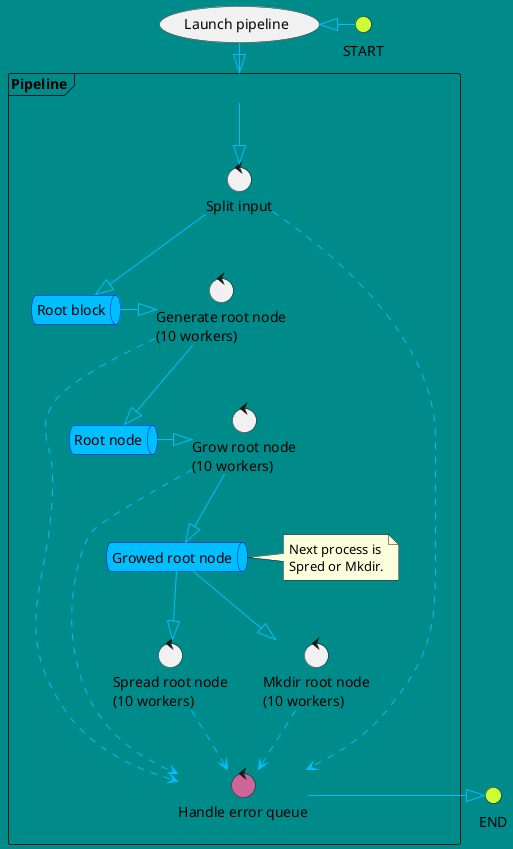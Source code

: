 @startuml
skinparam {
  backgroundColor DarkCyan

  InterfaceBackgroundColor #CCFF33
  ComponentStyle rectangle
  ArrowColor DeepSkyBlue
  QueueBorderColor blue
  QueueBackgroundColor DeepSkyBlue
}


' stages
interface "START" as start

(Launch pipeline) as init

frame "Pipeline" as pipeline {
  control "Split input" as split_proc
  control "Generate root node\n(10 workers)" as generate_root_worker
  control "Grow root node\n(10 workers)" as grow_worker
  control "Spread root node\n(10 workers)" as spread_worker
  control "Mkdir root node\n(10 workers)" as mkdir_worker
  control "Handle error queue" as error_handler #CC6699

  queue "Root block" as split_q
  queue "Root node" as root_q
  queue "Growed root node" as growing_q
  note right of growing_q
  Next process is
  Spred or Mkdir.
  end note
}

interface "END" as end


' flow
init <|- start
init --|> pipeline
pipeline --|> split_proc
split_proc --|> split_q
split_q -|> generate_root_worker
generate_root_worker --|> root_q
root_q -|> grow_worker
grow_worker --|> growing_q
growing_q -|> spread_worker
growing_q --|> mkdir_worker

split_proc ..> error_handler
generate_root_worker ..> error_handler
grow_worker ..> error_handler
spread_worker ..> error_handler
mkdir_worker ..> error_handler

error_handler -|> end
@enduml